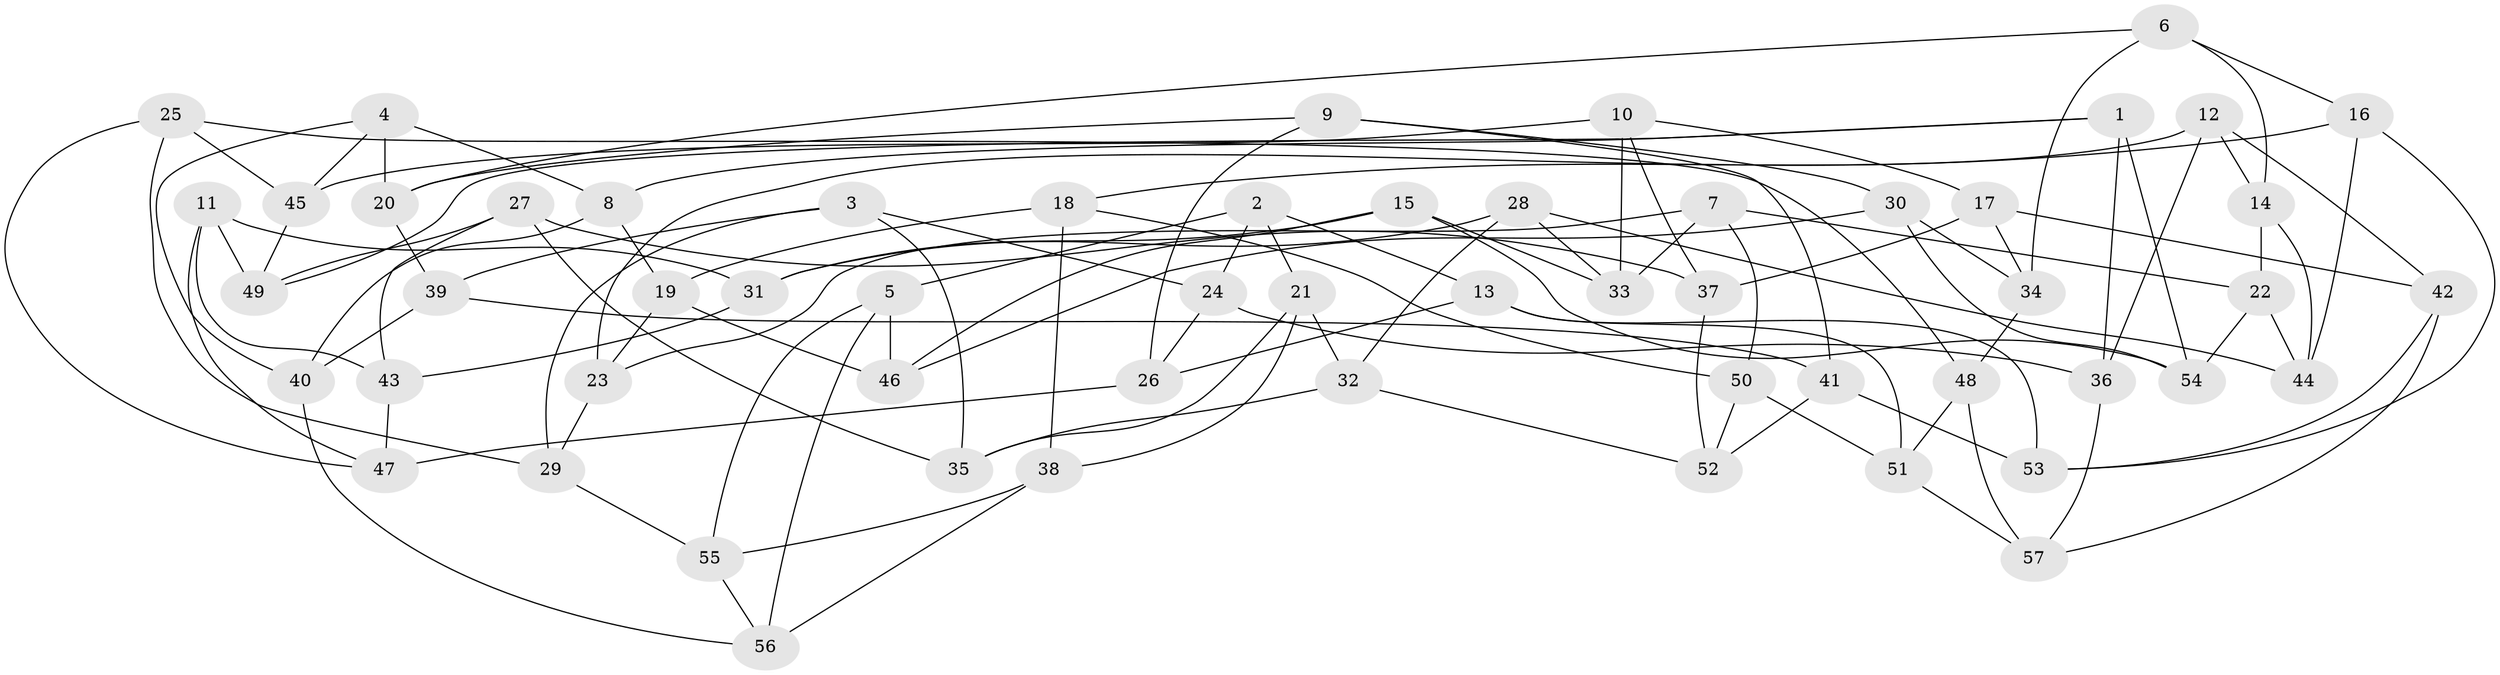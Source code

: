 // Generated by graph-tools (version 1.1) at 2025/26/03/09/25 03:26:57]
// undirected, 57 vertices, 114 edges
graph export_dot {
graph [start="1"]
  node [color=gray90,style=filled];
  1;
  2;
  3;
  4;
  5;
  6;
  7;
  8;
  9;
  10;
  11;
  12;
  13;
  14;
  15;
  16;
  17;
  18;
  19;
  20;
  21;
  22;
  23;
  24;
  25;
  26;
  27;
  28;
  29;
  30;
  31;
  32;
  33;
  34;
  35;
  36;
  37;
  38;
  39;
  40;
  41;
  42;
  43;
  44;
  45;
  46;
  47;
  48;
  49;
  50;
  51;
  52;
  53;
  54;
  55;
  56;
  57;
  1 -- 36;
  1 -- 54;
  1 -- 49;
  1 -- 8;
  2 -- 21;
  2 -- 13;
  2 -- 5;
  2 -- 24;
  3 -- 35;
  3 -- 39;
  3 -- 29;
  3 -- 24;
  4 -- 20;
  4 -- 8;
  4 -- 45;
  4 -- 40;
  5 -- 56;
  5 -- 55;
  5 -- 46;
  6 -- 20;
  6 -- 34;
  6 -- 16;
  6 -- 14;
  7 -- 50;
  7 -- 33;
  7 -- 22;
  7 -- 23;
  8 -- 19;
  8 -- 40;
  9 -- 26;
  9 -- 41;
  9 -- 20;
  9 -- 30;
  10 -- 17;
  10 -- 37;
  10 -- 33;
  10 -- 45;
  11 -- 47;
  11 -- 49;
  11 -- 43;
  11 -- 31;
  12 -- 14;
  12 -- 36;
  12 -- 42;
  12 -- 23;
  13 -- 53;
  13 -- 26;
  13 -- 51;
  14 -- 22;
  14 -- 44;
  15 -- 31;
  15 -- 33;
  15 -- 46;
  15 -- 54;
  16 -- 44;
  16 -- 53;
  16 -- 18;
  17 -- 34;
  17 -- 37;
  17 -- 42;
  18 -- 50;
  18 -- 38;
  18 -- 19;
  19 -- 46;
  19 -- 23;
  20 -- 39;
  21 -- 38;
  21 -- 32;
  21 -- 35;
  22 -- 44;
  22 -- 54;
  23 -- 29;
  24 -- 36;
  24 -- 26;
  25 -- 45;
  25 -- 48;
  25 -- 29;
  25 -- 47;
  26 -- 47;
  27 -- 43;
  27 -- 49;
  27 -- 37;
  27 -- 35;
  28 -- 32;
  28 -- 31;
  28 -- 44;
  28 -- 33;
  29 -- 55;
  30 -- 46;
  30 -- 54;
  30 -- 34;
  31 -- 43;
  32 -- 35;
  32 -- 52;
  34 -- 48;
  36 -- 57;
  37 -- 52;
  38 -- 55;
  38 -- 56;
  39 -- 41;
  39 -- 40;
  40 -- 56;
  41 -- 53;
  41 -- 52;
  42 -- 57;
  42 -- 53;
  43 -- 47;
  45 -- 49;
  48 -- 51;
  48 -- 57;
  50 -- 51;
  50 -- 52;
  51 -- 57;
  55 -- 56;
}
